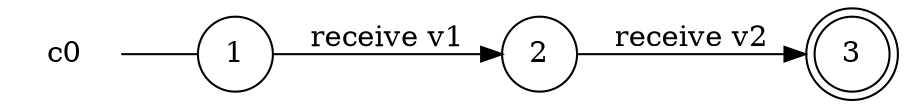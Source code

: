 digraph c0 {
	rankdir="LR";
	n_0 [label="c0", shape="plaintext"];
	n_1 [id="1", shape=circle, label="1"];
	n_0 -> n_1 [arrowhead=none];
	n_2 [id="2", shape=doublecircle, label="3"];
	n_3 [id="3", shape=circle, label="2"];

	n_3 -> n_2 [id="[$e|1]", label="receive v2"];
	n_1 -> n_3 [id="[$e|0]", label="receive v1"];
}
